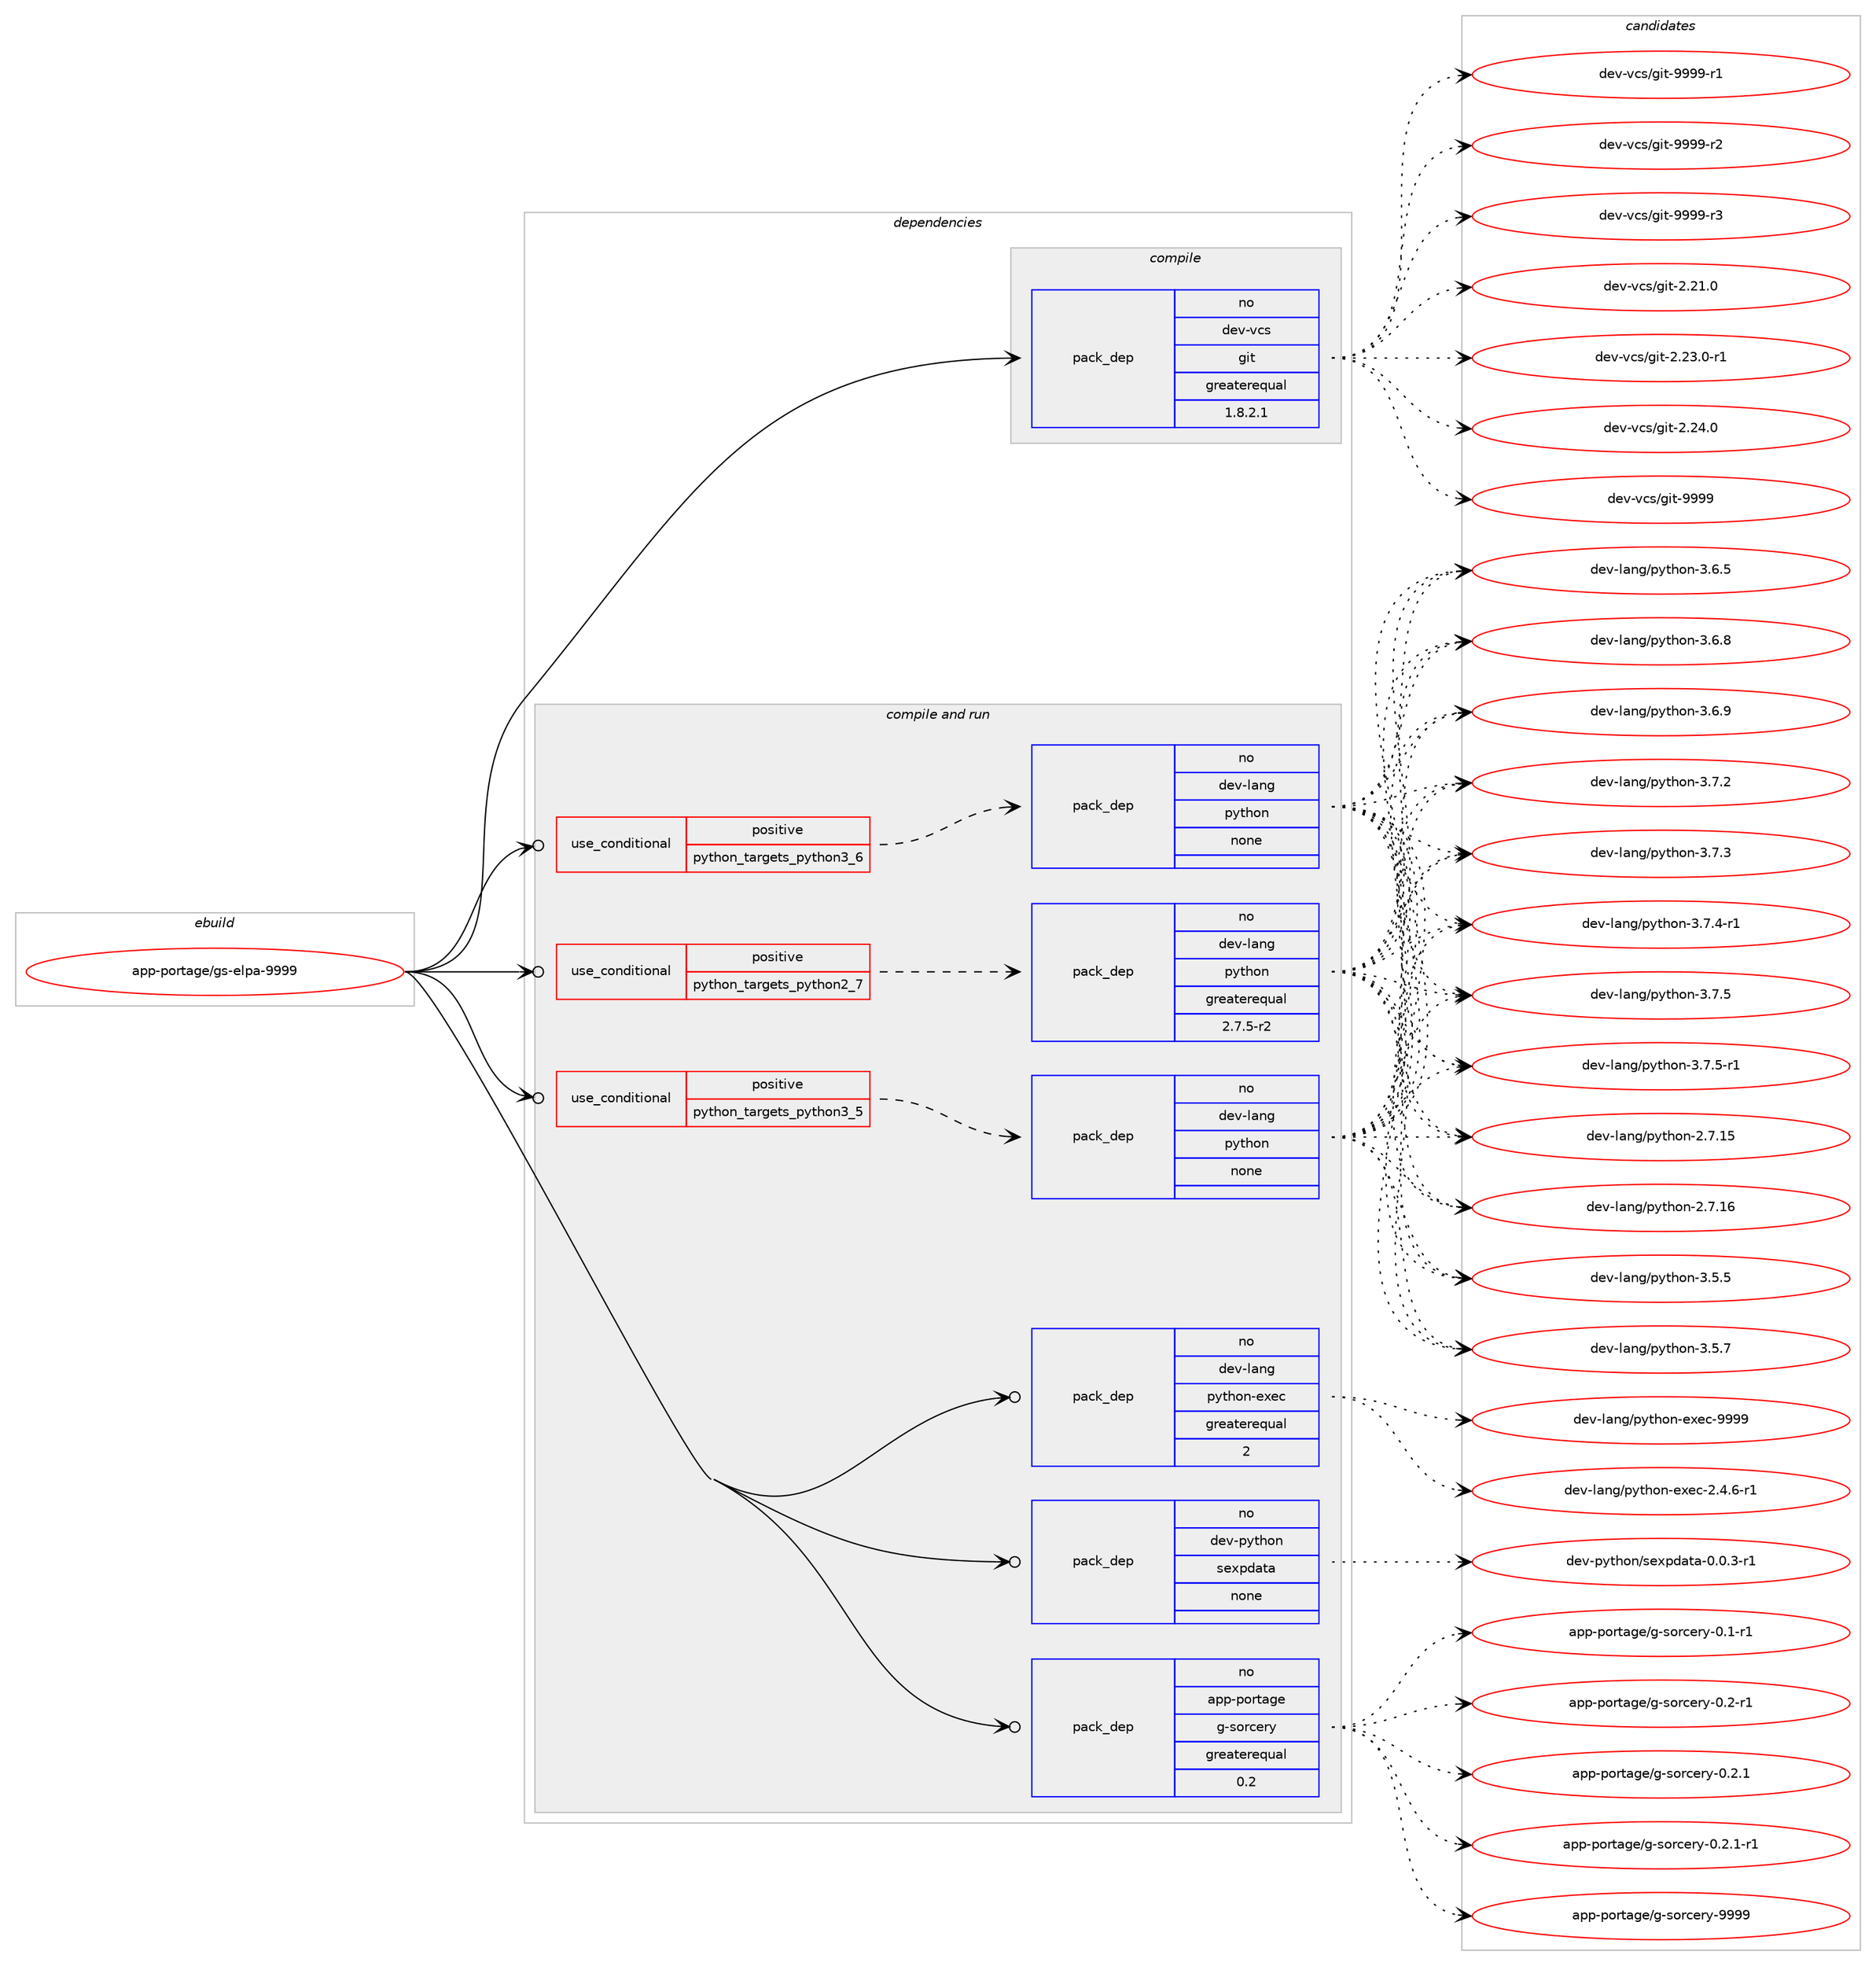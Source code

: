 digraph prolog {

# *************
# Graph options
# *************

newrank=true;
concentrate=true;
compound=true;
graph [rankdir=LR,fontname=Helvetica,fontsize=10,ranksep=1.5];#, ranksep=2.5, nodesep=0.2];
edge  [arrowhead=vee];
node  [fontname=Helvetica,fontsize=10];

# **********
# The ebuild
# **********

subgraph cluster_leftcol {
color=gray;
rank=same;
label=<<i>ebuild</i>>;
id [label="app-portage/gs-elpa-9999", color=red, width=4, href="../app-portage/gs-elpa-9999.svg"];
}

# ****************
# The dependencies
# ****************

subgraph cluster_midcol {
color=gray;
label=<<i>dependencies</i>>;
subgraph cluster_compile {
fillcolor="#eeeeee";
style=filled;
label=<<i>compile</i>>;
subgraph pack375980 {
dependency505836 [label=<<TABLE BORDER="0" CELLBORDER="1" CELLSPACING="0" CELLPADDING="4" WIDTH="220"><TR><TD ROWSPAN="6" CELLPADDING="30">pack_dep</TD></TR><TR><TD WIDTH="110">no</TD></TR><TR><TD>dev-vcs</TD></TR><TR><TD>git</TD></TR><TR><TD>greaterequal</TD></TR><TR><TD>1.8.2.1</TD></TR></TABLE>>, shape=none, color=blue];
}
id:e -> dependency505836:w [weight=20,style="solid",arrowhead="vee"];
}
subgraph cluster_compileandrun {
fillcolor="#eeeeee";
style=filled;
label=<<i>compile and run</i>>;
subgraph cond120720 {
dependency505837 [label=<<TABLE BORDER="0" CELLBORDER="1" CELLSPACING="0" CELLPADDING="4"><TR><TD ROWSPAN="3" CELLPADDING="10">use_conditional</TD></TR><TR><TD>positive</TD></TR><TR><TD>python_targets_python2_7</TD></TR></TABLE>>, shape=none, color=red];
subgraph pack375981 {
dependency505838 [label=<<TABLE BORDER="0" CELLBORDER="1" CELLSPACING="0" CELLPADDING="4" WIDTH="220"><TR><TD ROWSPAN="6" CELLPADDING="30">pack_dep</TD></TR><TR><TD WIDTH="110">no</TD></TR><TR><TD>dev-lang</TD></TR><TR><TD>python</TD></TR><TR><TD>greaterequal</TD></TR><TR><TD>2.7.5-r2</TD></TR></TABLE>>, shape=none, color=blue];
}
dependency505837:e -> dependency505838:w [weight=20,style="dashed",arrowhead="vee"];
}
id:e -> dependency505837:w [weight=20,style="solid",arrowhead="odotvee"];
subgraph cond120721 {
dependency505839 [label=<<TABLE BORDER="0" CELLBORDER="1" CELLSPACING="0" CELLPADDING="4"><TR><TD ROWSPAN="3" CELLPADDING="10">use_conditional</TD></TR><TR><TD>positive</TD></TR><TR><TD>python_targets_python3_5</TD></TR></TABLE>>, shape=none, color=red];
subgraph pack375982 {
dependency505840 [label=<<TABLE BORDER="0" CELLBORDER="1" CELLSPACING="0" CELLPADDING="4" WIDTH="220"><TR><TD ROWSPAN="6" CELLPADDING="30">pack_dep</TD></TR><TR><TD WIDTH="110">no</TD></TR><TR><TD>dev-lang</TD></TR><TR><TD>python</TD></TR><TR><TD>none</TD></TR><TR><TD></TD></TR></TABLE>>, shape=none, color=blue];
}
dependency505839:e -> dependency505840:w [weight=20,style="dashed",arrowhead="vee"];
}
id:e -> dependency505839:w [weight=20,style="solid",arrowhead="odotvee"];
subgraph cond120722 {
dependency505841 [label=<<TABLE BORDER="0" CELLBORDER="1" CELLSPACING="0" CELLPADDING="4"><TR><TD ROWSPAN="3" CELLPADDING="10">use_conditional</TD></TR><TR><TD>positive</TD></TR><TR><TD>python_targets_python3_6</TD></TR></TABLE>>, shape=none, color=red];
subgraph pack375983 {
dependency505842 [label=<<TABLE BORDER="0" CELLBORDER="1" CELLSPACING="0" CELLPADDING="4" WIDTH="220"><TR><TD ROWSPAN="6" CELLPADDING="30">pack_dep</TD></TR><TR><TD WIDTH="110">no</TD></TR><TR><TD>dev-lang</TD></TR><TR><TD>python</TD></TR><TR><TD>none</TD></TR><TR><TD></TD></TR></TABLE>>, shape=none, color=blue];
}
dependency505841:e -> dependency505842:w [weight=20,style="dashed",arrowhead="vee"];
}
id:e -> dependency505841:w [weight=20,style="solid",arrowhead="odotvee"];
subgraph pack375984 {
dependency505843 [label=<<TABLE BORDER="0" CELLBORDER="1" CELLSPACING="0" CELLPADDING="4" WIDTH="220"><TR><TD ROWSPAN="6" CELLPADDING="30">pack_dep</TD></TR><TR><TD WIDTH="110">no</TD></TR><TR><TD>app-portage</TD></TR><TR><TD>g-sorcery</TD></TR><TR><TD>greaterequal</TD></TR><TR><TD>0.2</TD></TR></TABLE>>, shape=none, color=blue];
}
id:e -> dependency505843:w [weight=20,style="solid",arrowhead="odotvee"];
subgraph pack375985 {
dependency505844 [label=<<TABLE BORDER="0" CELLBORDER="1" CELLSPACING="0" CELLPADDING="4" WIDTH="220"><TR><TD ROWSPAN="6" CELLPADDING="30">pack_dep</TD></TR><TR><TD WIDTH="110">no</TD></TR><TR><TD>dev-lang</TD></TR><TR><TD>python-exec</TD></TR><TR><TD>greaterequal</TD></TR><TR><TD>2</TD></TR></TABLE>>, shape=none, color=blue];
}
id:e -> dependency505844:w [weight=20,style="solid",arrowhead="odotvee"];
subgraph pack375986 {
dependency505845 [label=<<TABLE BORDER="0" CELLBORDER="1" CELLSPACING="0" CELLPADDING="4" WIDTH="220"><TR><TD ROWSPAN="6" CELLPADDING="30">pack_dep</TD></TR><TR><TD WIDTH="110">no</TD></TR><TR><TD>dev-python</TD></TR><TR><TD>sexpdata</TD></TR><TR><TD>none</TD></TR><TR><TD></TD></TR></TABLE>>, shape=none, color=blue];
}
id:e -> dependency505845:w [weight=20,style="solid",arrowhead="odotvee"];
}
subgraph cluster_run {
fillcolor="#eeeeee";
style=filled;
label=<<i>run</i>>;
}
}

# **************
# The candidates
# **************

subgraph cluster_choices {
rank=same;
color=gray;
label=<<i>candidates</i>>;

subgraph choice375980 {
color=black;
nodesep=1;
choice10010111845118991154710310511645504650494648 [label="dev-vcs/git-2.21.0", color=red, width=4,href="../dev-vcs/git-2.21.0.svg"];
choice100101118451189911547103105116455046505146484511449 [label="dev-vcs/git-2.23.0-r1", color=red, width=4,href="../dev-vcs/git-2.23.0-r1.svg"];
choice10010111845118991154710310511645504650524648 [label="dev-vcs/git-2.24.0", color=red, width=4,href="../dev-vcs/git-2.24.0.svg"];
choice1001011184511899115471031051164557575757 [label="dev-vcs/git-9999", color=red, width=4,href="../dev-vcs/git-9999.svg"];
choice10010111845118991154710310511645575757574511449 [label="dev-vcs/git-9999-r1", color=red, width=4,href="../dev-vcs/git-9999-r1.svg"];
choice10010111845118991154710310511645575757574511450 [label="dev-vcs/git-9999-r2", color=red, width=4,href="../dev-vcs/git-9999-r2.svg"];
choice10010111845118991154710310511645575757574511451 [label="dev-vcs/git-9999-r3", color=red, width=4,href="../dev-vcs/git-9999-r3.svg"];
dependency505836:e -> choice10010111845118991154710310511645504650494648:w [style=dotted,weight="100"];
dependency505836:e -> choice100101118451189911547103105116455046505146484511449:w [style=dotted,weight="100"];
dependency505836:e -> choice10010111845118991154710310511645504650524648:w [style=dotted,weight="100"];
dependency505836:e -> choice1001011184511899115471031051164557575757:w [style=dotted,weight="100"];
dependency505836:e -> choice10010111845118991154710310511645575757574511449:w [style=dotted,weight="100"];
dependency505836:e -> choice10010111845118991154710310511645575757574511450:w [style=dotted,weight="100"];
dependency505836:e -> choice10010111845118991154710310511645575757574511451:w [style=dotted,weight="100"];
}
subgraph choice375981 {
color=black;
nodesep=1;
choice10010111845108971101034711212111610411111045504655464953 [label="dev-lang/python-2.7.15", color=red, width=4,href="../dev-lang/python-2.7.15.svg"];
choice10010111845108971101034711212111610411111045504655464954 [label="dev-lang/python-2.7.16", color=red, width=4,href="../dev-lang/python-2.7.16.svg"];
choice100101118451089711010347112121116104111110455146534653 [label="dev-lang/python-3.5.5", color=red, width=4,href="../dev-lang/python-3.5.5.svg"];
choice100101118451089711010347112121116104111110455146534655 [label="dev-lang/python-3.5.7", color=red, width=4,href="../dev-lang/python-3.5.7.svg"];
choice100101118451089711010347112121116104111110455146544653 [label="dev-lang/python-3.6.5", color=red, width=4,href="../dev-lang/python-3.6.5.svg"];
choice100101118451089711010347112121116104111110455146544656 [label="dev-lang/python-3.6.8", color=red, width=4,href="../dev-lang/python-3.6.8.svg"];
choice100101118451089711010347112121116104111110455146544657 [label="dev-lang/python-3.6.9", color=red, width=4,href="../dev-lang/python-3.6.9.svg"];
choice100101118451089711010347112121116104111110455146554650 [label="dev-lang/python-3.7.2", color=red, width=4,href="../dev-lang/python-3.7.2.svg"];
choice100101118451089711010347112121116104111110455146554651 [label="dev-lang/python-3.7.3", color=red, width=4,href="../dev-lang/python-3.7.3.svg"];
choice1001011184510897110103471121211161041111104551465546524511449 [label="dev-lang/python-3.7.4-r1", color=red, width=4,href="../dev-lang/python-3.7.4-r1.svg"];
choice100101118451089711010347112121116104111110455146554653 [label="dev-lang/python-3.7.5", color=red, width=4,href="../dev-lang/python-3.7.5.svg"];
choice1001011184510897110103471121211161041111104551465546534511449 [label="dev-lang/python-3.7.5-r1", color=red, width=4,href="../dev-lang/python-3.7.5-r1.svg"];
dependency505838:e -> choice10010111845108971101034711212111610411111045504655464953:w [style=dotted,weight="100"];
dependency505838:e -> choice10010111845108971101034711212111610411111045504655464954:w [style=dotted,weight="100"];
dependency505838:e -> choice100101118451089711010347112121116104111110455146534653:w [style=dotted,weight="100"];
dependency505838:e -> choice100101118451089711010347112121116104111110455146534655:w [style=dotted,weight="100"];
dependency505838:e -> choice100101118451089711010347112121116104111110455146544653:w [style=dotted,weight="100"];
dependency505838:e -> choice100101118451089711010347112121116104111110455146544656:w [style=dotted,weight="100"];
dependency505838:e -> choice100101118451089711010347112121116104111110455146544657:w [style=dotted,weight="100"];
dependency505838:e -> choice100101118451089711010347112121116104111110455146554650:w [style=dotted,weight="100"];
dependency505838:e -> choice100101118451089711010347112121116104111110455146554651:w [style=dotted,weight="100"];
dependency505838:e -> choice1001011184510897110103471121211161041111104551465546524511449:w [style=dotted,weight="100"];
dependency505838:e -> choice100101118451089711010347112121116104111110455146554653:w [style=dotted,weight="100"];
dependency505838:e -> choice1001011184510897110103471121211161041111104551465546534511449:w [style=dotted,weight="100"];
}
subgraph choice375982 {
color=black;
nodesep=1;
choice10010111845108971101034711212111610411111045504655464953 [label="dev-lang/python-2.7.15", color=red, width=4,href="../dev-lang/python-2.7.15.svg"];
choice10010111845108971101034711212111610411111045504655464954 [label="dev-lang/python-2.7.16", color=red, width=4,href="../dev-lang/python-2.7.16.svg"];
choice100101118451089711010347112121116104111110455146534653 [label="dev-lang/python-3.5.5", color=red, width=4,href="../dev-lang/python-3.5.5.svg"];
choice100101118451089711010347112121116104111110455146534655 [label="dev-lang/python-3.5.7", color=red, width=4,href="../dev-lang/python-3.5.7.svg"];
choice100101118451089711010347112121116104111110455146544653 [label="dev-lang/python-3.6.5", color=red, width=4,href="../dev-lang/python-3.6.5.svg"];
choice100101118451089711010347112121116104111110455146544656 [label="dev-lang/python-3.6.8", color=red, width=4,href="../dev-lang/python-3.6.8.svg"];
choice100101118451089711010347112121116104111110455146544657 [label="dev-lang/python-3.6.9", color=red, width=4,href="../dev-lang/python-3.6.9.svg"];
choice100101118451089711010347112121116104111110455146554650 [label="dev-lang/python-3.7.2", color=red, width=4,href="../dev-lang/python-3.7.2.svg"];
choice100101118451089711010347112121116104111110455146554651 [label="dev-lang/python-3.7.3", color=red, width=4,href="../dev-lang/python-3.7.3.svg"];
choice1001011184510897110103471121211161041111104551465546524511449 [label="dev-lang/python-3.7.4-r1", color=red, width=4,href="../dev-lang/python-3.7.4-r1.svg"];
choice100101118451089711010347112121116104111110455146554653 [label="dev-lang/python-3.7.5", color=red, width=4,href="../dev-lang/python-3.7.5.svg"];
choice1001011184510897110103471121211161041111104551465546534511449 [label="dev-lang/python-3.7.5-r1", color=red, width=4,href="../dev-lang/python-3.7.5-r1.svg"];
dependency505840:e -> choice10010111845108971101034711212111610411111045504655464953:w [style=dotted,weight="100"];
dependency505840:e -> choice10010111845108971101034711212111610411111045504655464954:w [style=dotted,weight="100"];
dependency505840:e -> choice100101118451089711010347112121116104111110455146534653:w [style=dotted,weight="100"];
dependency505840:e -> choice100101118451089711010347112121116104111110455146534655:w [style=dotted,weight="100"];
dependency505840:e -> choice100101118451089711010347112121116104111110455146544653:w [style=dotted,weight="100"];
dependency505840:e -> choice100101118451089711010347112121116104111110455146544656:w [style=dotted,weight="100"];
dependency505840:e -> choice100101118451089711010347112121116104111110455146544657:w [style=dotted,weight="100"];
dependency505840:e -> choice100101118451089711010347112121116104111110455146554650:w [style=dotted,weight="100"];
dependency505840:e -> choice100101118451089711010347112121116104111110455146554651:w [style=dotted,weight="100"];
dependency505840:e -> choice1001011184510897110103471121211161041111104551465546524511449:w [style=dotted,weight="100"];
dependency505840:e -> choice100101118451089711010347112121116104111110455146554653:w [style=dotted,weight="100"];
dependency505840:e -> choice1001011184510897110103471121211161041111104551465546534511449:w [style=dotted,weight="100"];
}
subgraph choice375983 {
color=black;
nodesep=1;
choice10010111845108971101034711212111610411111045504655464953 [label="dev-lang/python-2.7.15", color=red, width=4,href="../dev-lang/python-2.7.15.svg"];
choice10010111845108971101034711212111610411111045504655464954 [label="dev-lang/python-2.7.16", color=red, width=4,href="../dev-lang/python-2.7.16.svg"];
choice100101118451089711010347112121116104111110455146534653 [label="dev-lang/python-3.5.5", color=red, width=4,href="../dev-lang/python-3.5.5.svg"];
choice100101118451089711010347112121116104111110455146534655 [label="dev-lang/python-3.5.7", color=red, width=4,href="../dev-lang/python-3.5.7.svg"];
choice100101118451089711010347112121116104111110455146544653 [label="dev-lang/python-3.6.5", color=red, width=4,href="../dev-lang/python-3.6.5.svg"];
choice100101118451089711010347112121116104111110455146544656 [label="dev-lang/python-3.6.8", color=red, width=4,href="../dev-lang/python-3.6.8.svg"];
choice100101118451089711010347112121116104111110455146544657 [label="dev-lang/python-3.6.9", color=red, width=4,href="../dev-lang/python-3.6.9.svg"];
choice100101118451089711010347112121116104111110455146554650 [label="dev-lang/python-3.7.2", color=red, width=4,href="../dev-lang/python-3.7.2.svg"];
choice100101118451089711010347112121116104111110455146554651 [label="dev-lang/python-3.7.3", color=red, width=4,href="../dev-lang/python-3.7.3.svg"];
choice1001011184510897110103471121211161041111104551465546524511449 [label="dev-lang/python-3.7.4-r1", color=red, width=4,href="../dev-lang/python-3.7.4-r1.svg"];
choice100101118451089711010347112121116104111110455146554653 [label="dev-lang/python-3.7.5", color=red, width=4,href="../dev-lang/python-3.7.5.svg"];
choice1001011184510897110103471121211161041111104551465546534511449 [label="dev-lang/python-3.7.5-r1", color=red, width=4,href="../dev-lang/python-3.7.5-r1.svg"];
dependency505842:e -> choice10010111845108971101034711212111610411111045504655464953:w [style=dotted,weight="100"];
dependency505842:e -> choice10010111845108971101034711212111610411111045504655464954:w [style=dotted,weight="100"];
dependency505842:e -> choice100101118451089711010347112121116104111110455146534653:w [style=dotted,weight="100"];
dependency505842:e -> choice100101118451089711010347112121116104111110455146534655:w [style=dotted,weight="100"];
dependency505842:e -> choice100101118451089711010347112121116104111110455146544653:w [style=dotted,weight="100"];
dependency505842:e -> choice100101118451089711010347112121116104111110455146544656:w [style=dotted,weight="100"];
dependency505842:e -> choice100101118451089711010347112121116104111110455146544657:w [style=dotted,weight="100"];
dependency505842:e -> choice100101118451089711010347112121116104111110455146554650:w [style=dotted,weight="100"];
dependency505842:e -> choice100101118451089711010347112121116104111110455146554651:w [style=dotted,weight="100"];
dependency505842:e -> choice1001011184510897110103471121211161041111104551465546524511449:w [style=dotted,weight="100"];
dependency505842:e -> choice100101118451089711010347112121116104111110455146554653:w [style=dotted,weight="100"];
dependency505842:e -> choice1001011184510897110103471121211161041111104551465546534511449:w [style=dotted,weight="100"];
}
subgraph choice375984 {
color=black;
nodesep=1;
choice971121124511211111411697103101471034511511111499101114121454846494511449 [label="app-portage/g-sorcery-0.1-r1", color=red, width=4,href="../app-portage/g-sorcery-0.1-r1.svg"];
choice971121124511211111411697103101471034511511111499101114121454846504511449 [label="app-portage/g-sorcery-0.2-r1", color=red, width=4,href="../app-portage/g-sorcery-0.2-r1.svg"];
choice971121124511211111411697103101471034511511111499101114121454846504649 [label="app-portage/g-sorcery-0.2.1", color=red, width=4,href="../app-portage/g-sorcery-0.2.1.svg"];
choice9711211245112111114116971031014710345115111114991011141214548465046494511449 [label="app-portage/g-sorcery-0.2.1-r1", color=red, width=4,href="../app-portage/g-sorcery-0.2.1-r1.svg"];
choice9711211245112111114116971031014710345115111114991011141214557575757 [label="app-portage/g-sorcery-9999", color=red, width=4,href="../app-portage/g-sorcery-9999.svg"];
dependency505843:e -> choice971121124511211111411697103101471034511511111499101114121454846494511449:w [style=dotted,weight="100"];
dependency505843:e -> choice971121124511211111411697103101471034511511111499101114121454846504511449:w [style=dotted,weight="100"];
dependency505843:e -> choice971121124511211111411697103101471034511511111499101114121454846504649:w [style=dotted,weight="100"];
dependency505843:e -> choice9711211245112111114116971031014710345115111114991011141214548465046494511449:w [style=dotted,weight="100"];
dependency505843:e -> choice9711211245112111114116971031014710345115111114991011141214557575757:w [style=dotted,weight="100"];
}
subgraph choice375985 {
color=black;
nodesep=1;
choice10010111845108971101034711212111610411111045101120101994550465246544511449 [label="dev-lang/python-exec-2.4.6-r1", color=red, width=4,href="../dev-lang/python-exec-2.4.6-r1.svg"];
choice10010111845108971101034711212111610411111045101120101994557575757 [label="dev-lang/python-exec-9999", color=red, width=4,href="../dev-lang/python-exec-9999.svg"];
dependency505844:e -> choice10010111845108971101034711212111610411111045101120101994550465246544511449:w [style=dotted,weight="100"];
dependency505844:e -> choice10010111845108971101034711212111610411111045101120101994557575757:w [style=dotted,weight="100"];
}
subgraph choice375986 {
color=black;
nodesep=1;
choice100101118451121211161041111104711510112011210097116974548464846514511449 [label="dev-python/sexpdata-0.0.3-r1", color=red, width=4,href="../dev-python/sexpdata-0.0.3-r1.svg"];
dependency505845:e -> choice100101118451121211161041111104711510112011210097116974548464846514511449:w [style=dotted,weight="100"];
}
}

}
